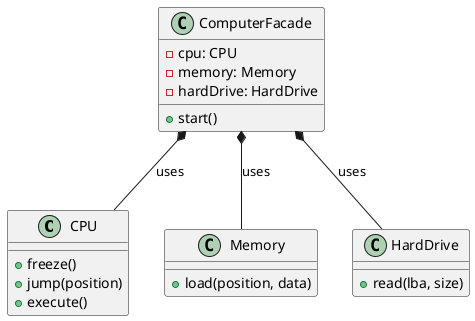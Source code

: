 @startuml
class CPU {
    + freeze()
    + jump(position)
    + execute()
}

class Memory {
    + load(position, data)
}

class HardDrive {
    + read(lba, size)
}

class ComputerFacade {
    - cpu: CPU
    - memory: Memory
    - hardDrive: HardDrive
    + start()
}

ComputerFacade *-- CPU : uses
ComputerFacade *-- Memory : uses
ComputerFacade *-- HardDrive : uses

@enduml